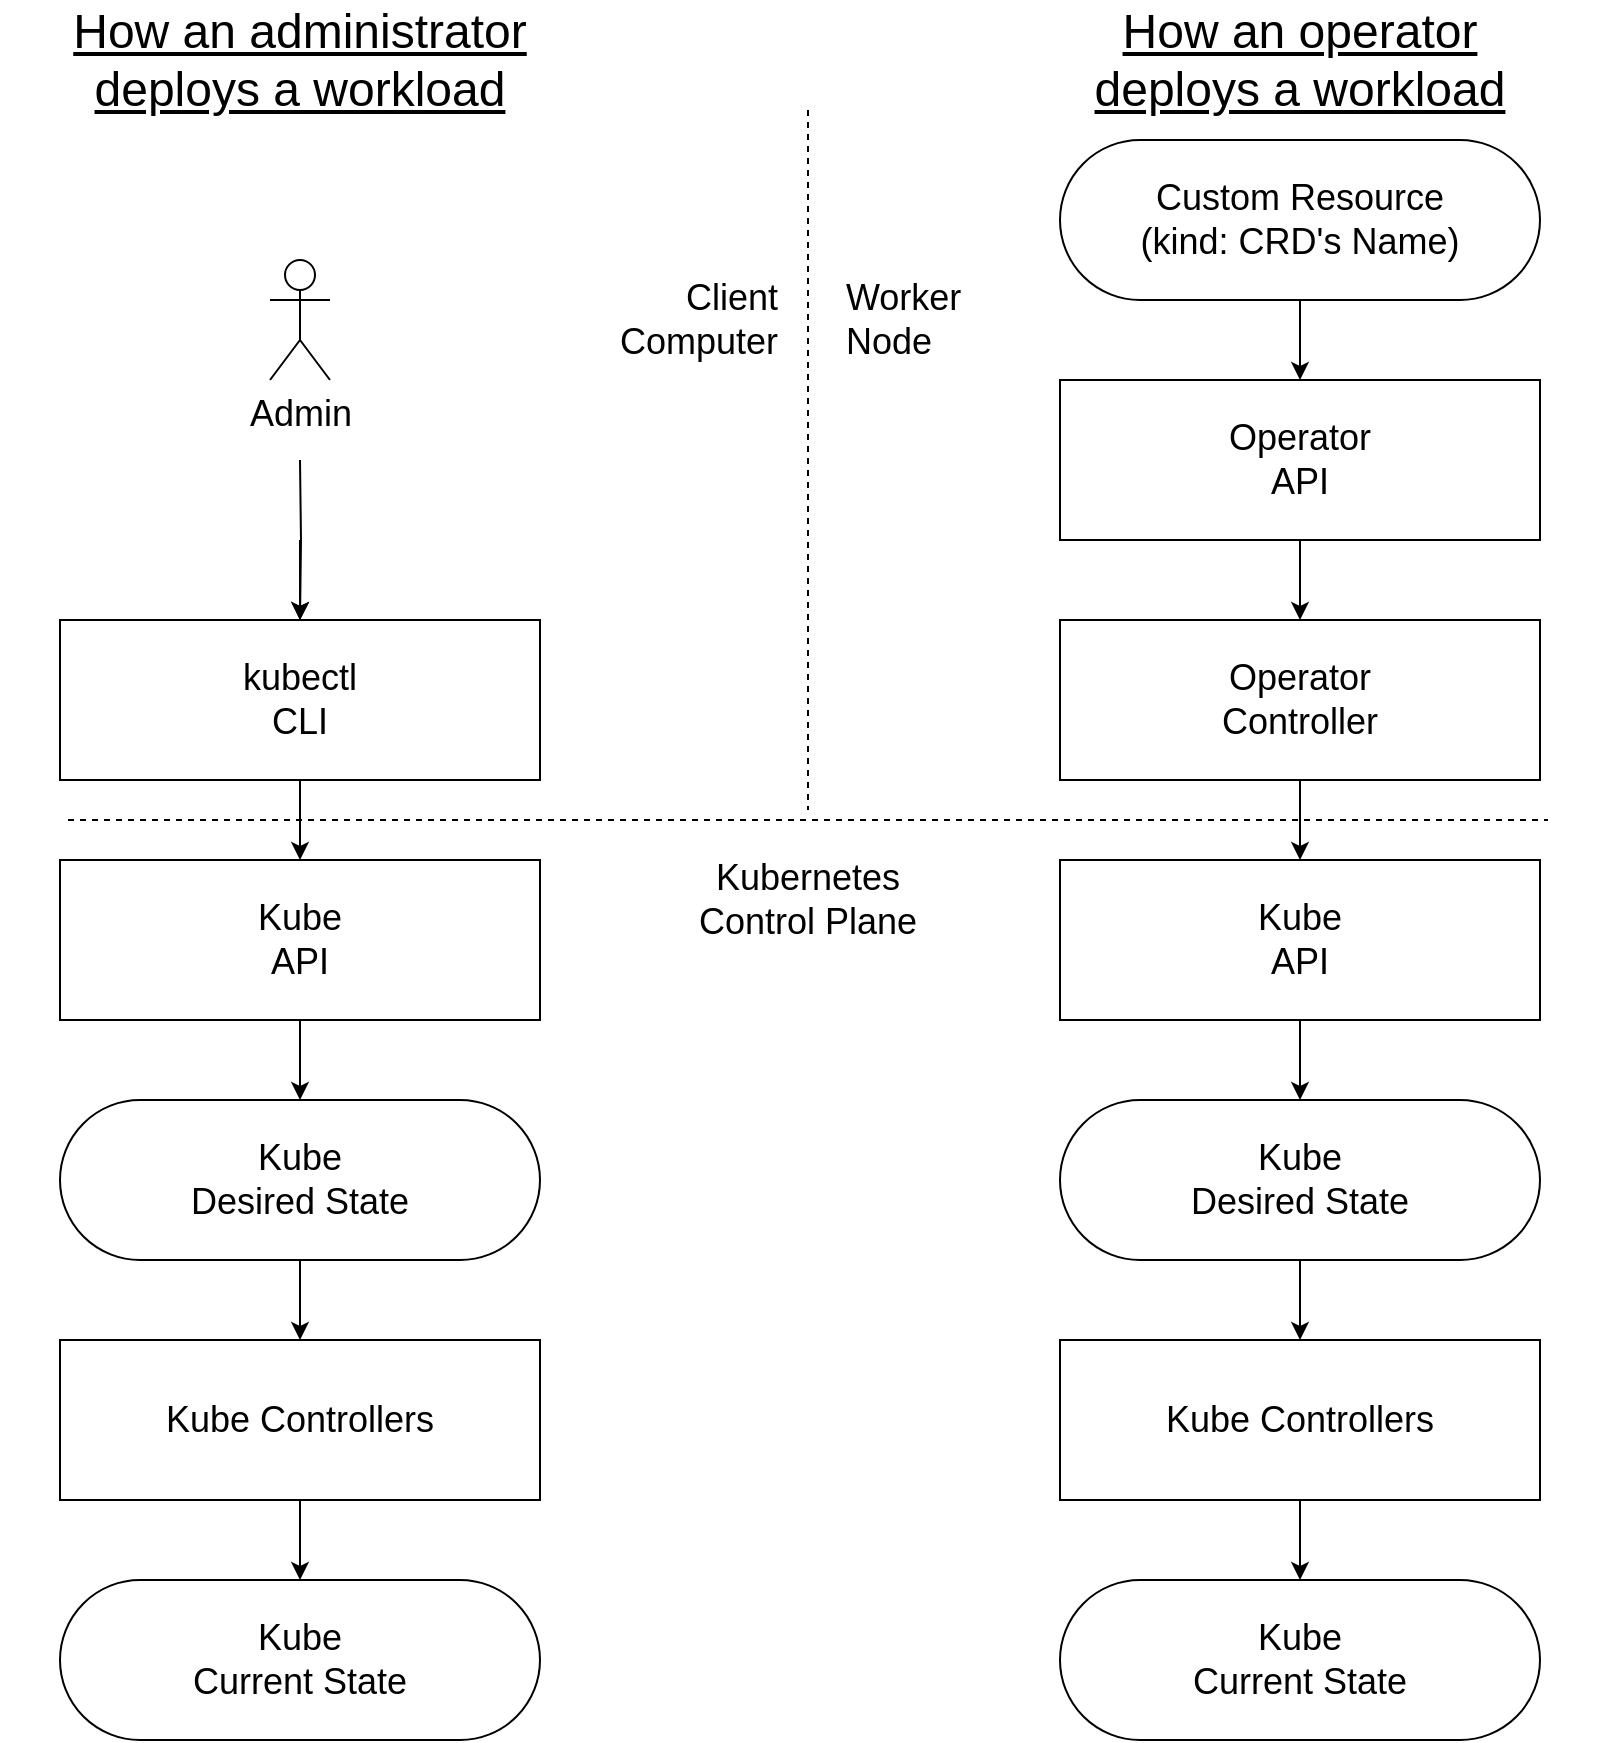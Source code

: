 <mxfile version="14.1.8" type="device"><diagram id="C5RBs43oDa-KdzZeNtuy" name="Page-1"><mxGraphModel dx="1106" dy="788" grid="1" gridSize="10" guides="1" tooltips="1" connect="1" arrows="1" fold="1" page="1" pageScale="1" pageWidth="827" pageHeight="1169" math="0" shadow="0"><root><mxCell id="WIyWlLk6GJQsqaUBKTNV-0"/><mxCell id="WIyWlLk6GJQsqaUBKTNV-1" parent="WIyWlLk6GJQsqaUBKTNV-0"/><mxCell id="oJoJKGbYZQ9vikO4snlP-2" value="&lt;font&gt;&lt;font style=&quot;font-size: 18px&quot;&gt;kubectl&lt;br&gt;CLI&lt;/font&gt;&lt;br&gt;&lt;/font&gt;" style="rounded=0;whiteSpace=wrap;html=1;" parent="WIyWlLk6GJQsqaUBKTNV-1" vertex="1"><mxGeometry x="40" y="350" width="240" height="80" as="geometry"/></mxCell><mxCell id="oJoJKGbYZQ9vikO4snlP-3" value="&lt;font style=&quot;font-size: 18px&quot;&gt;Kube&lt;br&gt;Desired State&lt;/font&gt;" style="rounded=1;whiteSpace=wrap;html=1;arcSize=50;" parent="WIyWlLk6GJQsqaUBKTNV-1" vertex="1"><mxGeometry x="40" y="590" width="240" height="80" as="geometry"/></mxCell><mxCell id="oJoJKGbYZQ9vikO4snlP-4" value="&lt;font style=&quot;font-size: 18px&quot;&gt;Kube Controllers&lt;br&gt;&lt;/font&gt;" style="rounded=0;whiteSpace=wrap;html=1;" parent="WIyWlLk6GJQsqaUBKTNV-1" vertex="1"><mxGeometry x="40" y="710" width="240" height="80" as="geometry"/></mxCell><mxCell id="oJoJKGbYZQ9vikO4snlP-5" value="&lt;font&gt;&lt;font style=&quot;font-size: 18px&quot;&gt;Kube&lt;br&gt;API&lt;/font&gt;&lt;br&gt;&lt;/font&gt;" style="rounded=0;whiteSpace=wrap;html=1;" parent="WIyWlLk6GJQsqaUBKTNV-1" vertex="1"><mxGeometry x="40" y="470" width="240" height="80" as="geometry"/></mxCell><mxCell id="oJoJKGbYZQ9vikO4snlP-9" value="" style="endArrow=classic;html=1;exitX=0.5;exitY=1;exitDx=0;exitDy=0;entryX=0.5;entryY=0;entryDx=0;entryDy=0;strokeWidth=1;endFill=1;" parent="WIyWlLk6GJQsqaUBKTNV-1" target="oJoJKGbYZQ9vikO4snlP-2" edge="1"><mxGeometry width="50" height="50" relative="1" as="geometry"><mxPoint x="160" y="310" as="sourcePoint"/><mxPoint x="170" y="350" as="targetPoint"/></mxGeometry></mxCell><mxCell id="oJoJKGbYZQ9vikO4snlP-10" value="" style="endArrow=classic;html=1;exitX=0.5;exitY=1;exitDx=0;exitDy=0;entryX=0.5;entryY=0;entryDx=0;entryDy=0;strokeWidth=1;endFill=1;" parent="WIyWlLk6GJQsqaUBKTNV-1" source="oJoJKGbYZQ9vikO4snlP-2" target="oJoJKGbYZQ9vikO4snlP-5" edge="1"><mxGeometry width="50" height="50" relative="1" as="geometry"><mxPoint x="230" y="420" as="sourcePoint"/><mxPoint x="230" y="460" as="targetPoint"/></mxGeometry></mxCell><mxCell id="oJoJKGbYZQ9vikO4snlP-11" value="" style="endArrow=classic;html=1;exitX=0.5;exitY=1;exitDx=0;exitDy=0;entryX=0.5;entryY=0;entryDx=0;entryDy=0;strokeWidth=1;endFill=1;" parent="WIyWlLk6GJQsqaUBKTNV-1" source="oJoJKGbYZQ9vikO4snlP-5" target="oJoJKGbYZQ9vikO4snlP-3" edge="1"><mxGeometry width="50" height="50" relative="1" as="geometry"><mxPoint x="200" y="540" as="sourcePoint"/><mxPoint x="200" y="580" as="targetPoint"/></mxGeometry></mxCell><mxCell id="oJoJKGbYZQ9vikO4snlP-12" value="" style="endArrow=classic;html=1;exitX=0.5;exitY=1;exitDx=0;exitDy=0;entryX=0.5;entryY=0;entryDx=0;entryDy=0;strokeWidth=1;endFill=1;" parent="WIyWlLk6GJQsqaUBKTNV-1" source="oJoJKGbYZQ9vikO4snlP-3" target="oJoJKGbYZQ9vikO4snlP-4" edge="1"><mxGeometry width="50" height="50" relative="1" as="geometry"><mxPoint x="200" y="670" as="sourcePoint"/><mxPoint x="200" y="710" as="targetPoint"/></mxGeometry></mxCell><mxCell id="oJoJKGbYZQ9vikO4snlP-13" value="" style="endArrow=classic;html=1;exitX=0.5;exitY=1;exitDx=0;exitDy=0;strokeWidth=1;endFill=1;entryX=0.5;entryY=0;entryDx=0;entryDy=0;" parent="WIyWlLk6GJQsqaUBKTNV-1" source="oJoJKGbYZQ9vikO4snlP-4" target="oJoJKGbYZQ9vikO4snlP-15" edge="1"><mxGeometry width="50" height="50" relative="1" as="geometry"><mxPoint x="200" y="800" as="sourcePoint"/><mxPoint x="160" y="830" as="targetPoint"/></mxGeometry></mxCell><mxCell id="oJoJKGbYZQ9vikO4snlP-15" value="&lt;font style=&quot;font-size: 18px&quot;&gt;Kube&lt;br&gt;Current State&lt;/font&gt;" style="rounded=1;whiteSpace=wrap;html=1;arcSize=50;" parent="WIyWlLk6GJQsqaUBKTNV-1" vertex="1"><mxGeometry x="40" y="830" width="240" height="80" as="geometry"/></mxCell><mxCell id="oJoJKGbYZQ9vikO4snlP-17" value="&lt;font style=&quot;font-size: 18px&quot;&gt;Operator&lt;br&gt;API&lt;/font&gt;" style="rounded=0;whiteSpace=wrap;html=1;" parent="WIyWlLk6GJQsqaUBKTNV-1" vertex="1"><mxGeometry x="540" y="230" width="240" height="80" as="geometry"/></mxCell><mxCell id="oJoJKGbYZQ9vikO4snlP-18" value="&lt;font style=&quot;font-size: 18px&quot;&gt;Operator&lt;br&gt;Controller&lt;/font&gt;" style="rounded=0;whiteSpace=wrap;html=1;" parent="WIyWlLk6GJQsqaUBKTNV-1" vertex="1"><mxGeometry x="540" y="350" width="240" height="80" as="geometry"/></mxCell><mxCell id="oJoJKGbYZQ9vikO4snlP-19" value="&lt;font style=&quot;font-size: 18px&quot;&gt;Kube&lt;br&gt;Desired State&lt;/font&gt;" style="rounded=1;whiteSpace=wrap;html=1;arcSize=50;" parent="WIyWlLk6GJQsqaUBKTNV-1" vertex="1"><mxGeometry x="540" y="590" width="240" height="80" as="geometry"/></mxCell><mxCell id="oJoJKGbYZQ9vikO4snlP-20" value="&lt;span style=&quot;font-size: 18px&quot;&gt;Kube Controllers&lt;/span&gt;" style="rounded=0;whiteSpace=wrap;html=1;" parent="WIyWlLk6GJQsqaUBKTNV-1" vertex="1"><mxGeometry x="540" y="710" width="240" height="80" as="geometry"/></mxCell><mxCell id="oJoJKGbYZQ9vikO4snlP-21" value="&lt;font&gt;&lt;font style=&quot;font-size: 18px&quot;&gt;Kube&lt;br&gt;API&lt;/font&gt;&lt;br&gt;&lt;/font&gt;" style="rounded=0;whiteSpace=wrap;html=1;" parent="WIyWlLk6GJQsqaUBKTNV-1" vertex="1"><mxGeometry x="540" y="470" width="240" height="80" as="geometry"/></mxCell><mxCell id="oJoJKGbYZQ9vikO4snlP-22" value="" style="endArrow=classic;html=1;exitX=0.5;exitY=1;exitDx=0;exitDy=0;entryX=0.5;entryY=0;entryDx=0;entryDy=0;strokeWidth=1;endFill=1;" parent="WIyWlLk6GJQsqaUBKTNV-1" source="oJoJKGbYZQ9vikO4snlP-29" target="oJoJKGbYZQ9vikO4snlP-17" edge="1"><mxGeometry width="50" height="50" relative="1" as="geometry"><mxPoint x="660" y="190" as="sourcePoint"/><mxPoint x="930" y="510" as="targetPoint"/></mxGeometry></mxCell><mxCell id="oJoJKGbYZQ9vikO4snlP-23" value="" style="endArrow=classic;html=1;exitX=0.5;exitY=1;exitDx=0;exitDy=0;entryX=0.5;entryY=0;entryDx=0;entryDy=0;strokeWidth=1;endFill=1;" parent="WIyWlLk6GJQsqaUBKTNV-1" source="oJoJKGbYZQ9vikO4snlP-17" target="oJoJKGbYZQ9vikO4snlP-18" edge="1"><mxGeometry width="50" height="50" relative="1" as="geometry"><mxPoint x="670" y="310" as="sourcePoint"/><mxPoint x="670" y="350" as="targetPoint"/></mxGeometry></mxCell><mxCell id="oJoJKGbYZQ9vikO4snlP-24" value="" style="endArrow=classic;html=1;exitX=0.5;exitY=1;exitDx=0;exitDy=0;entryX=0.5;entryY=0;entryDx=0;entryDy=0;strokeWidth=1;endFill=1;" parent="WIyWlLk6GJQsqaUBKTNV-1" source="oJoJKGbYZQ9vikO4snlP-18" target="oJoJKGbYZQ9vikO4snlP-21" edge="1"><mxGeometry width="50" height="50" relative="1" as="geometry"><mxPoint x="730" y="420" as="sourcePoint"/><mxPoint x="730" y="460" as="targetPoint"/></mxGeometry></mxCell><mxCell id="oJoJKGbYZQ9vikO4snlP-25" value="" style="endArrow=classic;html=1;exitX=0.5;exitY=1;exitDx=0;exitDy=0;entryX=0.5;entryY=0;entryDx=0;entryDy=0;strokeWidth=1;endFill=1;" parent="WIyWlLk6GJQsqaUBKTNV-1" source="oJoJKGbYZQ9vikO4snlP-21" target="oJoJKGbYZQ9vikO4snlP-19" edge="1"><mxGeometry width="50" height="50" relative="1" as="geometry"><mxPoint x="700" y="540" as="sourcePoint"/><mxPoint x="700" y="580" as="targetPoint"/></mxGeometry></mxCell><mxCell id="oJoJKGbYZQ9vikO4snlP-26" value="" style="endArrow=classic;html=1;exitX=0.5;exitY=1;exitDx=0;exitDy=0;entryX=0.5;entryY=0;entryDx=0;entryDy=0;strokeWidth=1;endFill=1;" parent="WIyWlLk6GJQsqaUBKTNV-1" source="oJoJKGbYZQ9vikO4snlP-19" target="oJoJKGbYZQ9vikO4snlP-20" edge="1"><mxGeometry width="50" height="50" relative="1" as="geometry"><mxPoint x="700" y="670" as="sourcePoint"/><mxPoint x="700" y="710" as="targetPoint"/></mxGeometry></mxCell><mxCell id="oJoJKGbYZQ9vikO4snlP-27" value="" style="endArrow=classic;html=1;exitX=0.5;exitY=1;exitDx=0;exitDy=0;strokeWidth=1;endFill=1;entryX=0.5;entryY=0;entryDx=0;entryDy=0;" parent="WIyWlLk6GJQsqaUBKTNV-1" source="oJoJKGbYZQ9vikO4snlP-20" target="oJoJKGbYZQ9vikO4snlP-28" edge="1"><mxGeometry width="50" height="50" relative="1" as="geometry"><mxPoint x="700" y="800" as="sourcePoint"/><mxPoint x="660" y="830" as="targetPoint"/></mxGeometry></mxCell><mxCell id="oJoJKGbYZQ9vikO4snlP-28" value="&lt;font style=&quot;font-size: 18px&quot;&gt;Kube&lt;br&gt;Current State&lt;/font&gt;" style="rounded=1;whiteSpace=wrap;html=1;arcSize=50;" parent="WIyWlLk6GJQsqaUBKTNV-1" vertex="1"><mxGeometry x="540" y="830" width="240" height="80" as="geometry"/></mxCell><mxCell id="oJoJKGbYZQ9vikO4snlP-29" value="&lt;font style=&quot;font-size: 18px&quot;&gt;&lt;font&gt;Custom Resource&lt;br&gt;&lt;/font&gt;&lt;font&gt;(kind: CRD's Name)&lt;/font&gt;&lt;/font&gt;" style="rounded=1;whiteSpace=wrap;html=1;arcSize=50;" parent="WIyWlLk6GJQsqaUBKTNV-1" vertex="1"><mxGeometry x="540" y="110" width="240" height="80" as="geometry"/></mxCell><mxCell id="oJoJKGbYZQ9vikO4snlP-30" value="&lt;font style=&quot;font-size: 24px&quot;&gt;&lt;u&gt;How an administrator&lt;br&gt;deploys a workload&lt;/u&gt;&lt;/font&gt;" style="text;html=1;strokeColor=none;fillColor=none;align=center;verticalAlign=middle;whiteSpace=wrap;rounded=0;" parent="WIyWlLk6GJQsqaUBKTNV-1" vertex="1"><mxGeometry x="10" y="40" width="300" height="60" as="geometry"/></mxCell><mxCell id="oJoJKGbYZQ9vikO4snlP-31" value="&lt;font style=&quot;font-size: 24px&quot;&gt;&lt;u&gt;How an operator&lt;br&gt;deploys a workload&lt;br&gt;&lt;/u&gt;&lt;/font&gt;" style="text;html=1;strokeColor=none;fillColor=none;align=center;verticalAlign=middle;whiteSpace=wrap;rounded=0;" parent="WIyWlLk6GJQsqaUBKTNV-1" vertex="1"><mxGeometry x="510" y="40" width="300" height="60" as="geometry"/></mxCell><mxCell id="oJoJKGbYZQ9vikO4snlP-33" value="" style="edgeStyle=orthogonalEdgeStyle;rounded=0;orthogonalLoop=1;jettySize=auto;html=1;endArrow=classic;endFill=1;strokeWidth=1;" parent="WIyWlLk6GJQsqaUBKTNV-1" target="oJoJKGbYZQ9vikO4snlP-2" edge="1"><mxGeometry relative="1" as="geometry"><mxPoint x="160" y="270" as="sourcePoint"/></mxGeometry></mxCell><mxCell id="oJoJKGbYZQ9vikO4snlP-32" value="&lt;font style=&quot;font-size: 18px&quot;&gt;Admin&lt;/font&gt;" style="shape=umlActor;verticalLabelPosition=bottom;verticalAlign=top;html=1;outlineConnect=0;" parent="WIyWlLk6GJQsqaUBKTNV-1" vertex="1"><mxGeometry x="145" y="170" width="30" height="60" as="geometry"/></mxCell><mxCell id="EM4vqOb8Q8Z45nbLi9qc-0" value="" style="endArrow=none;dashed=1;html=1;strokeWidth=1;" parent="WIyWlLk6GJQsqaUBKTNV-1" edge="1"><mxGeometry width="50" height="50" relative="1" as="geometry"><mxPoint x="44" y="450" as="sourcePoint"/><mxPoint x="784" y="450" as="targetPoint"/></mxGeometry></mxCell><mxCell id="EM4vqOb8Q8Z45nbLi9qc-1" value="&lt;font style=&quot;font-size: 18px&quot;&gt;Kubernetes Control Plane&lt;/font&gt;" style="text;html=1;strokeColor=none;fillColor=none;align=center;verticalAlign=middle;whiteSpace=wrap;rounded=0;dashed=1;" parent="WIyWlLk6GJQsqaUBKTNV-1" vertex="1"><mxGeometry x="348" y="470" width="131.5" height="40" as="geometry"/></mxCell><mxCell id="EM4vqOb8Q8Z45nbLi9qc-2" value="" style="endArrow=none;dashed=1;html=1;strokeWidth=1;" parent="WIyWlLk6GJQsqaUBKTNV-1" edge="1"><mxGeometry width="50" height="50" relative="1" as="geometry"><mxPoint x="414" y="95" as="sourcePoint"/><mxPoint x="414" y="445" as="targetPoint"/></mxGeometry></mxCell><mxCell id="EM4vqOb8Q8Z45nbLi9qc-3" value="&lt;font style=&quot;font-size: 18px&quot;&gt;Client&lt;br&gt;Computer&lt;/font&gt;" style="text;html=1;strokeColor=none;fillColor=none;align=right;verticalAlign=middle;whiteSpace=wrap;rounded=0;dashed=1;" parent="WIyWlLk6GJQsqaUBKTNV-1" vertex="1"><mxGeometry x="281" y="180" width="120" height="40" as="geometry"/></mxCell><mxCell id="EM4vqOb8Q8Z45nbLi9qc-4" value="&lt;span style=&quot;font-size: 18px&quot;&gt;Worker&lt;br&gt;Node&lt;/span&gt;" style="text;html=1;strokeColor=none;fillColor=none;align=left;verticalAlign=middle;whiteSpace=wrap;rounded=0;dashed=1;" parent="WIyWlLk6GJQsqaUBKTNV-1" vertex="1"><mxGeometry x="431" y="180" width="115.5" height="40" as="geometry"/></mxCell></root></mxGraphModel></diagram></mxfile>